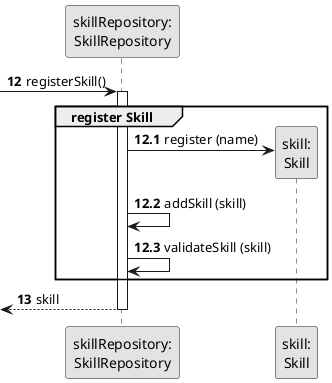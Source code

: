 @startuml
skinparam monochrome true
skinparam packageStyle rectangle
skinparam shadowing false

autonumber

'hide footbox

participant "skillRepository:\nSkillRepository" as SkillREP
participant "skill:\nSkill" as SKILL

autonumber 12

 -> SkillREP : registerSkill()
autonumber 12.1
activate SkillREP
    group register Skill

            SkillREP -> SKILL** : register (name)

            SkillREP -> SkillREP : addSkill (skill)

            SkillREP -> SkillREP : validateSkill (skill)
    end
    autonumber 13
    <-- SkillREP  : skill
deactivate SkillREP



@enduml